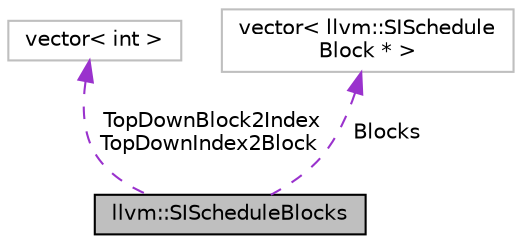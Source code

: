 digraph "llvm::SIScheduleBlocks"
{
 // LATEX_PDF_SIZE
  bgcolor="transparent";
  edge [fontname="Helvetica",fontsize="10",labelfontname="Helvetica",labelfontsize="10"];
  node [fontname="Helvetica",fontsize="10",shape=record];
  Node1 [label="llvm::SIScheduleBlocks",height=0.2,width=0.4,color="black", fillcolor="grey75", style="filled", fontcolor="black",tooltip=" "];
  Node2 -> Node1 [dir="back",color="darkorchid3",fontsize="10",style="dashed",label=" TopDownBlock2Index\nTopDownIndex2Block" ,fontname="Helvetica"];
  Node2 [label="vector\< int \>",height=0.2,width=0.4,color="grey75",tooltip=" "];
  Node3 -> Node1 [dir="back",color="darkorchid3",fontsize="10",style="dashed",label=" Blocks" ,fontname="Helvetica"];
  Node3 [label="vector\< llvm::SISchedule\lBlock * \>",height=0.2,width=0.4,color="grey75",tooltip=" "];
}

